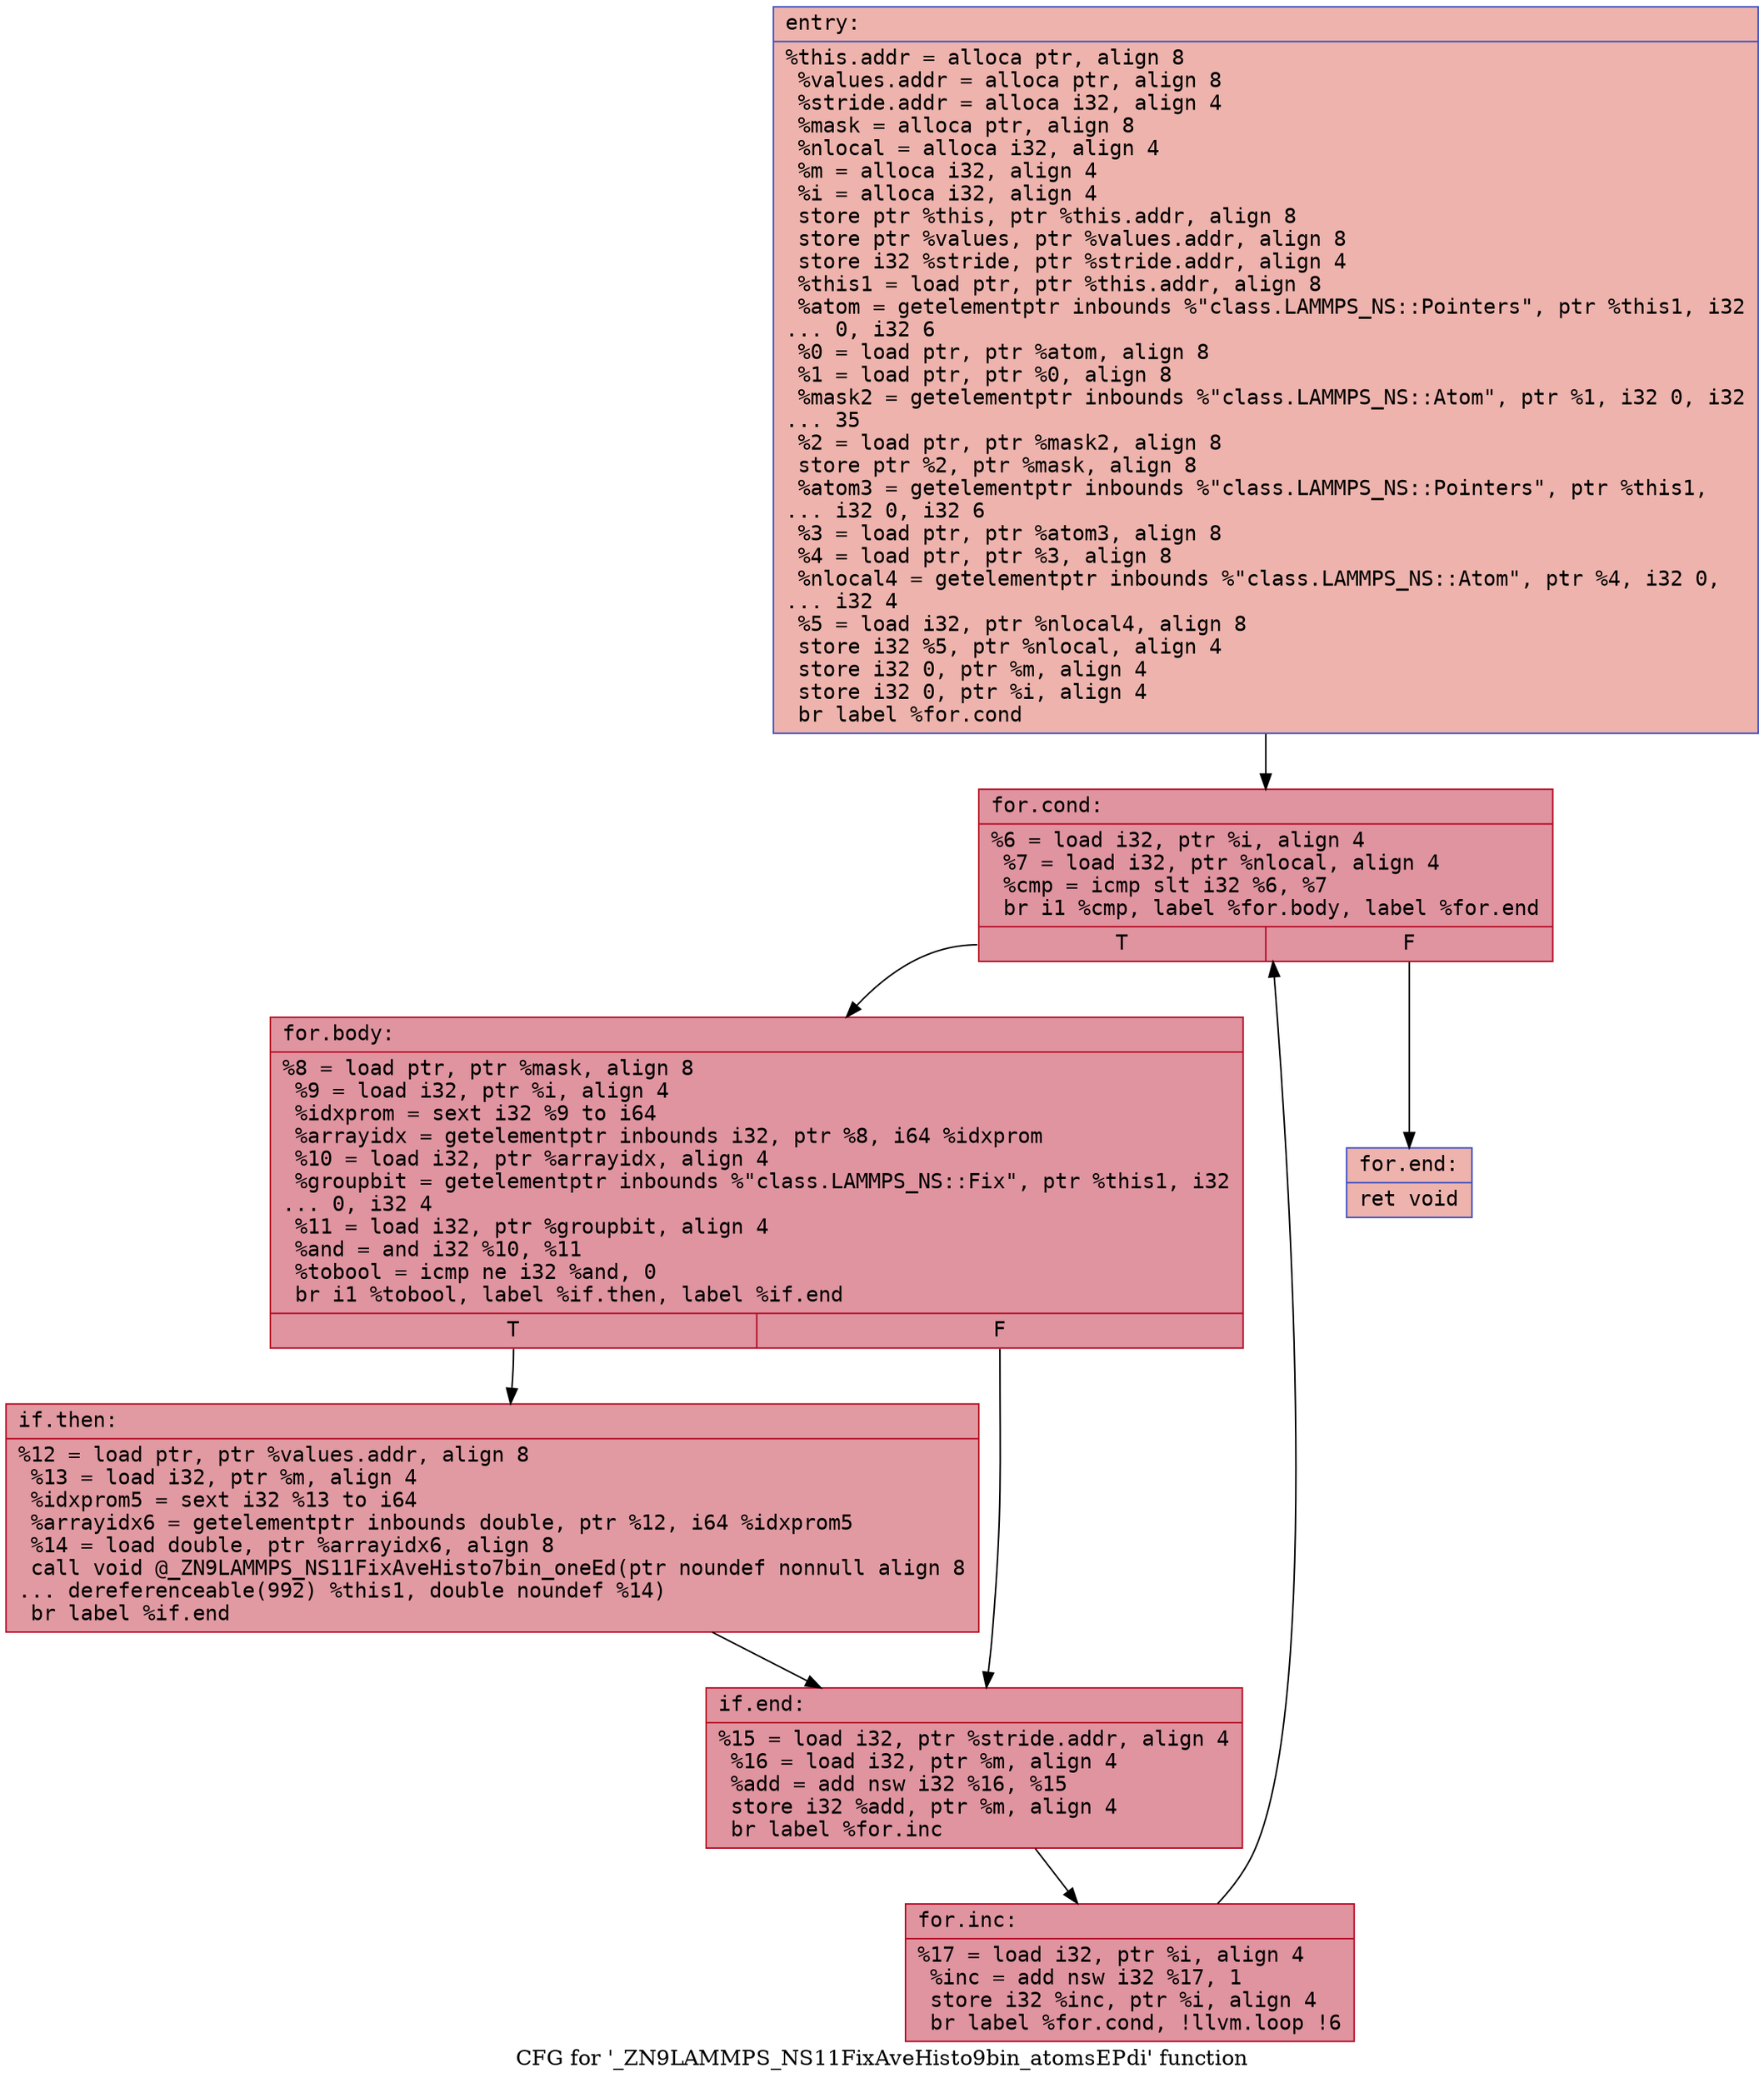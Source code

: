 digraph "CFG for '_ZN9LAMMPS_NS11FixAveHisto9bin_atomsEPdi' function" {
	label="CFG for '_ZN9LAMMPS_NS11FixAveHisto9bin_atomsEPdi' function";

	Node0x55c2f2db16e0 [shape=record,color="#3d50c3ff", style=filled, fillcolor="#d6524470" fontname="Courier",label="{entry:\l|  %this.addr = alloca ptr, align 8\l  %values.addr = alloca ptr, align 8\l  %stride.addr = alloca i32, align 4\l  %mask = alloca ptr, align 8\l  %nlocal = alloca i32, align 4\l  %m = alloca i32, align 4\l  %i = alloca i32, align 4\l  store ptr %this, ptr %this.addr, align 8\l  store ptr %values, ptr %values.addr, align 8\l  store i32 %stride, ptr %stride.addr, align 4\l  %this1 = load ptr, ptr %this.addr, align 8\l  %atom = getelementptr inbounds %\"class.LAMMPS_NS::Pointers\", ptr %this1, i32\l... 0, i32 6\l  %0 = load ptr, ptr %atom, align 8\l  %1 = load ptr, ptr %0, align 8\l  %mask2 = getelementptr inbounds %\"class.LAMMPS_NS::Atom\", ptr %1, i32 0, i32\l... 35\l  %2 = load ptr, ptr %mask2, align 8\l  store ptr %2, ptr %mask, align 8\l  %atom3 = getelementptr inbounds %\"class.LAMMPS_NS::Pointers\", ptr %this1,\l... i32 0, i32 6\l  %3 = load ptr, ptr %atom3, align 8\l  %4 = load ptr, ptr %3, align 8\l  %nlocal4 = getelementptr inbounds %\"class.LAMMPS_NS::Atom\", ptr %4, i32 0,\l... i32 4\l  %5 = load i32, ptr %nlocal4, align 8\l  store i32 %5, ptr %nlocal, align 4\l  store i32 0, ptr %m, align 4\l  store i32 0, ptr %i, align 4\l  br label %for.cond\l}"];
	Node0x55c2f2db16e0 -> Node0x55c2f2db2830[tooltip="entry -> for.cond\nProbability 100.00%" ];
	Node0x55c2f2db2830 [shape=record,color="#b70d28ff", style=filled, fillcolor="#b70d2870" fontname="Courier",label="{for.cond:\l|  %6 = load i32, ptr %i, align 4\l  %7 = load i32, ptr %nlocal, align 4\l  %cmp = icmp slt i32 %6, %7\l  br i1 %cmp, label %for.body, label %for.end\l|{<s0>T|<s1>F}}"];
	Node0x55c2f2db2830:s0 -> Node0x55c2f2db2ad0[tooltip="for.cond -> for.body\nProbability 96.88%" ];
	Node0x55c2f2db2830:s1 -> Node0x55c2f2db2b50[tooltip="for.cond -> for.end\nProbability 3.12%" ];
	Node0x55c2f2db2ad0 [shape=record,color="#b70d28ff", style=filled, fillcolor="#b70d2870" fontname="Courier",label="{for.body:\l|  %8 = load ptr, ptr %mask, align 8\l  %9 = load i32, ptr %i, align 4\l  %idxprom = sext i32 %9 to i64\l  %arrayidx = getelementptr inbounds i32, ptr %8, i64 %idxprom\l  %10 = load i32, ptr %arrayidx, align 4\l  %groupbit = getelementptr inbounds %\"class.LAMMPS_NS::Fix\", ptr %this1, i32\l... 0, i32 4\l  %11 = load i32, ptr %groupbit, align 4\l  %and = and i32 %10, %11\l  %tobool = icmp ne i32 %and, 0\l  br i1 %tobool, label %if.then, label %if.end\l|{<s0>T|<s1>F}}"];
	Node0x55c2f2db2ad0:s0 -> Node0x55c2f2db1e70[tooltip="for.body -> if.then\nProbability 62.50%" ];
	Node0x55c2f2db2ad0:s1 -> Node0x55c2f2db1ee0[tooltip="for.body -> if.end\nProbability 37.50%" ];
	Node0x55c2f2db1e70 [shape=record,color="#b70d28ff", style=filled, fillcolor="#bb1b2c70" fontname="Courier",label="{if.then:\l|  %12 = load ptr, ptr %values.addr, align 8\l  %13 = load i32, ptr %m, align 4\l  %idxprom5 = sext i32 %13 to i64\l  %arrayidx6 = getelementptr inbounds double, ptr %12, i64 %idxprom5\l  %14 = load double, ptr %arrayidx6, align 8\l  call void @_ZN9LAMMPS_NS11FixAveHisto7bin_oneEd(ptr noundef nonnull align 8\l... dereferenceable(992) %this1, double noundef %14)\l  br label %if.end\l}"];
	Node0x55c2f2db1e70 -> Node0x55c2f2db1ee0[tooltip="if.then -> if.end\nProbability 100.00%" ];
	Node0x55c2f2db1ee0 [shape=record,color="#b70d28ff", style=filled, fillcolor="#b70d2870" fontname="Courier",label="{if.end:\l|  %15 = load i32, ptr %stride.addr, align 4\l  %16 = load i32, ptr %m, align 4\l  %add = add nsw i32 %16, %15\l  store i32 %add, ptr %m, align 4\l  br label %for.inc\l}"];
	Node0x55c2f2db1ee0 -> Node0x55c2f2db3c80[tooltip="if.end -> for.inc\nProbability 100.00%" ];
	Node0x55c2f2db3c80 [shape=record,color="#b70d28ff", style=filled, fillcolor="#b70d2870" fontname="Courier",label="{for.inc:\l|  %17 = load i32, ptr %i, align 4\l  %inc = add nsw i32 %17, 1\l  store i32 %inc, ptr %i, align 4\l  br label %for.cond, !llvm.loop !6\l}"];
	Node0x55c2f2db3c80 -> Node0x55c2f2db2830[tooltip="for.inc -> for.cond\nProbability 100.00%" ];
	Node0x55c2f2db2b50 [shape=record,color="#3d50c3ff", style=filled, fillcolor="#d6524470" fontname="Courier",label="{for.end:\l|  ret void\l}"];
}
